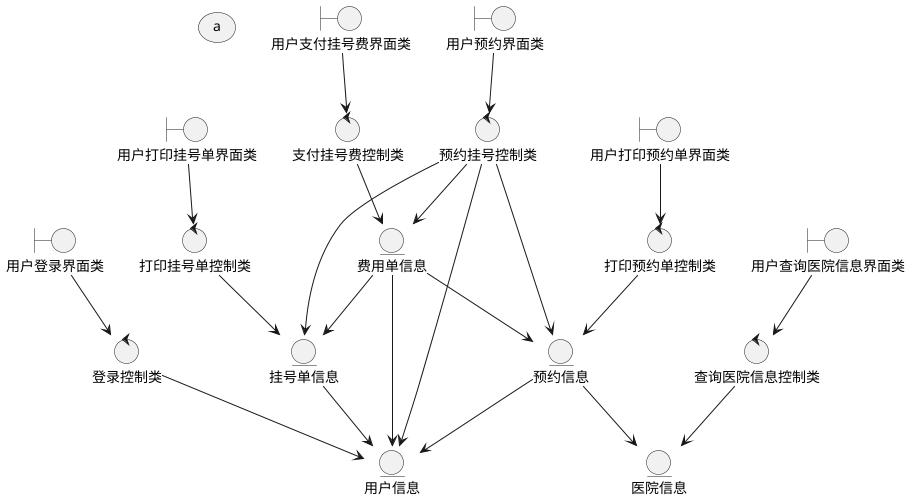 @startuml
'https://plantuml.com/class-diagram

usecase a

boundary 用户登录界面类 as loginUI
boundary 用户预约界面类 as bookingUI
boundary 用户查询医院信息界面类 as infoUI
boundary 用户打印预约单界面类 as printBookingUI
boundary 用户打印挂号单界面类 as printPendingUI
boundary 用户支付挂号费界面类 as payPendingUI

control 登录控制类 as loginControl
control 预约挂号控制类 as bookingControl
control 查询医院信息控制类 as getInfoControl
control 打印预约单控制类 as printBookingControl
control 打印挂号单控制类 as printPendingControl
control 支付挂号费控制类 as payPendingControl

entity 用户信息 as userinfo
entity 医院信息 as hospitalInfo
entity 预约信息 as bookingInfo
entity 挂号单信息 as pendingInfo
entity 费用单信息 as payInfo

loginUI --> loginControl
loginControl --> userinfo

bookingUI --> bookingControl
bookingControl --> bookingInfo
bookingControl --> userinfo
bookingControl --> payInfo
bookingControl --> pendingInfo

infoUI --> getInfoControl
getInfoControl --> hospitalInfo

printBookingUI --> printBookingControl
printBookingControl --> bookingInfo

printPendingUI --> printPendingControl
printPendingControl --> pendingInfo

payPendingUI --> payPendingControl
payPendingControl --> payInfo

bookingInfo --> userinfo
bookingInfo --> hospitalInfo
payInfo --> bookingInfo
payInfo --> pendingInfo
payInfo --> userinfo
pendingInfo --> userinfo
@enduml